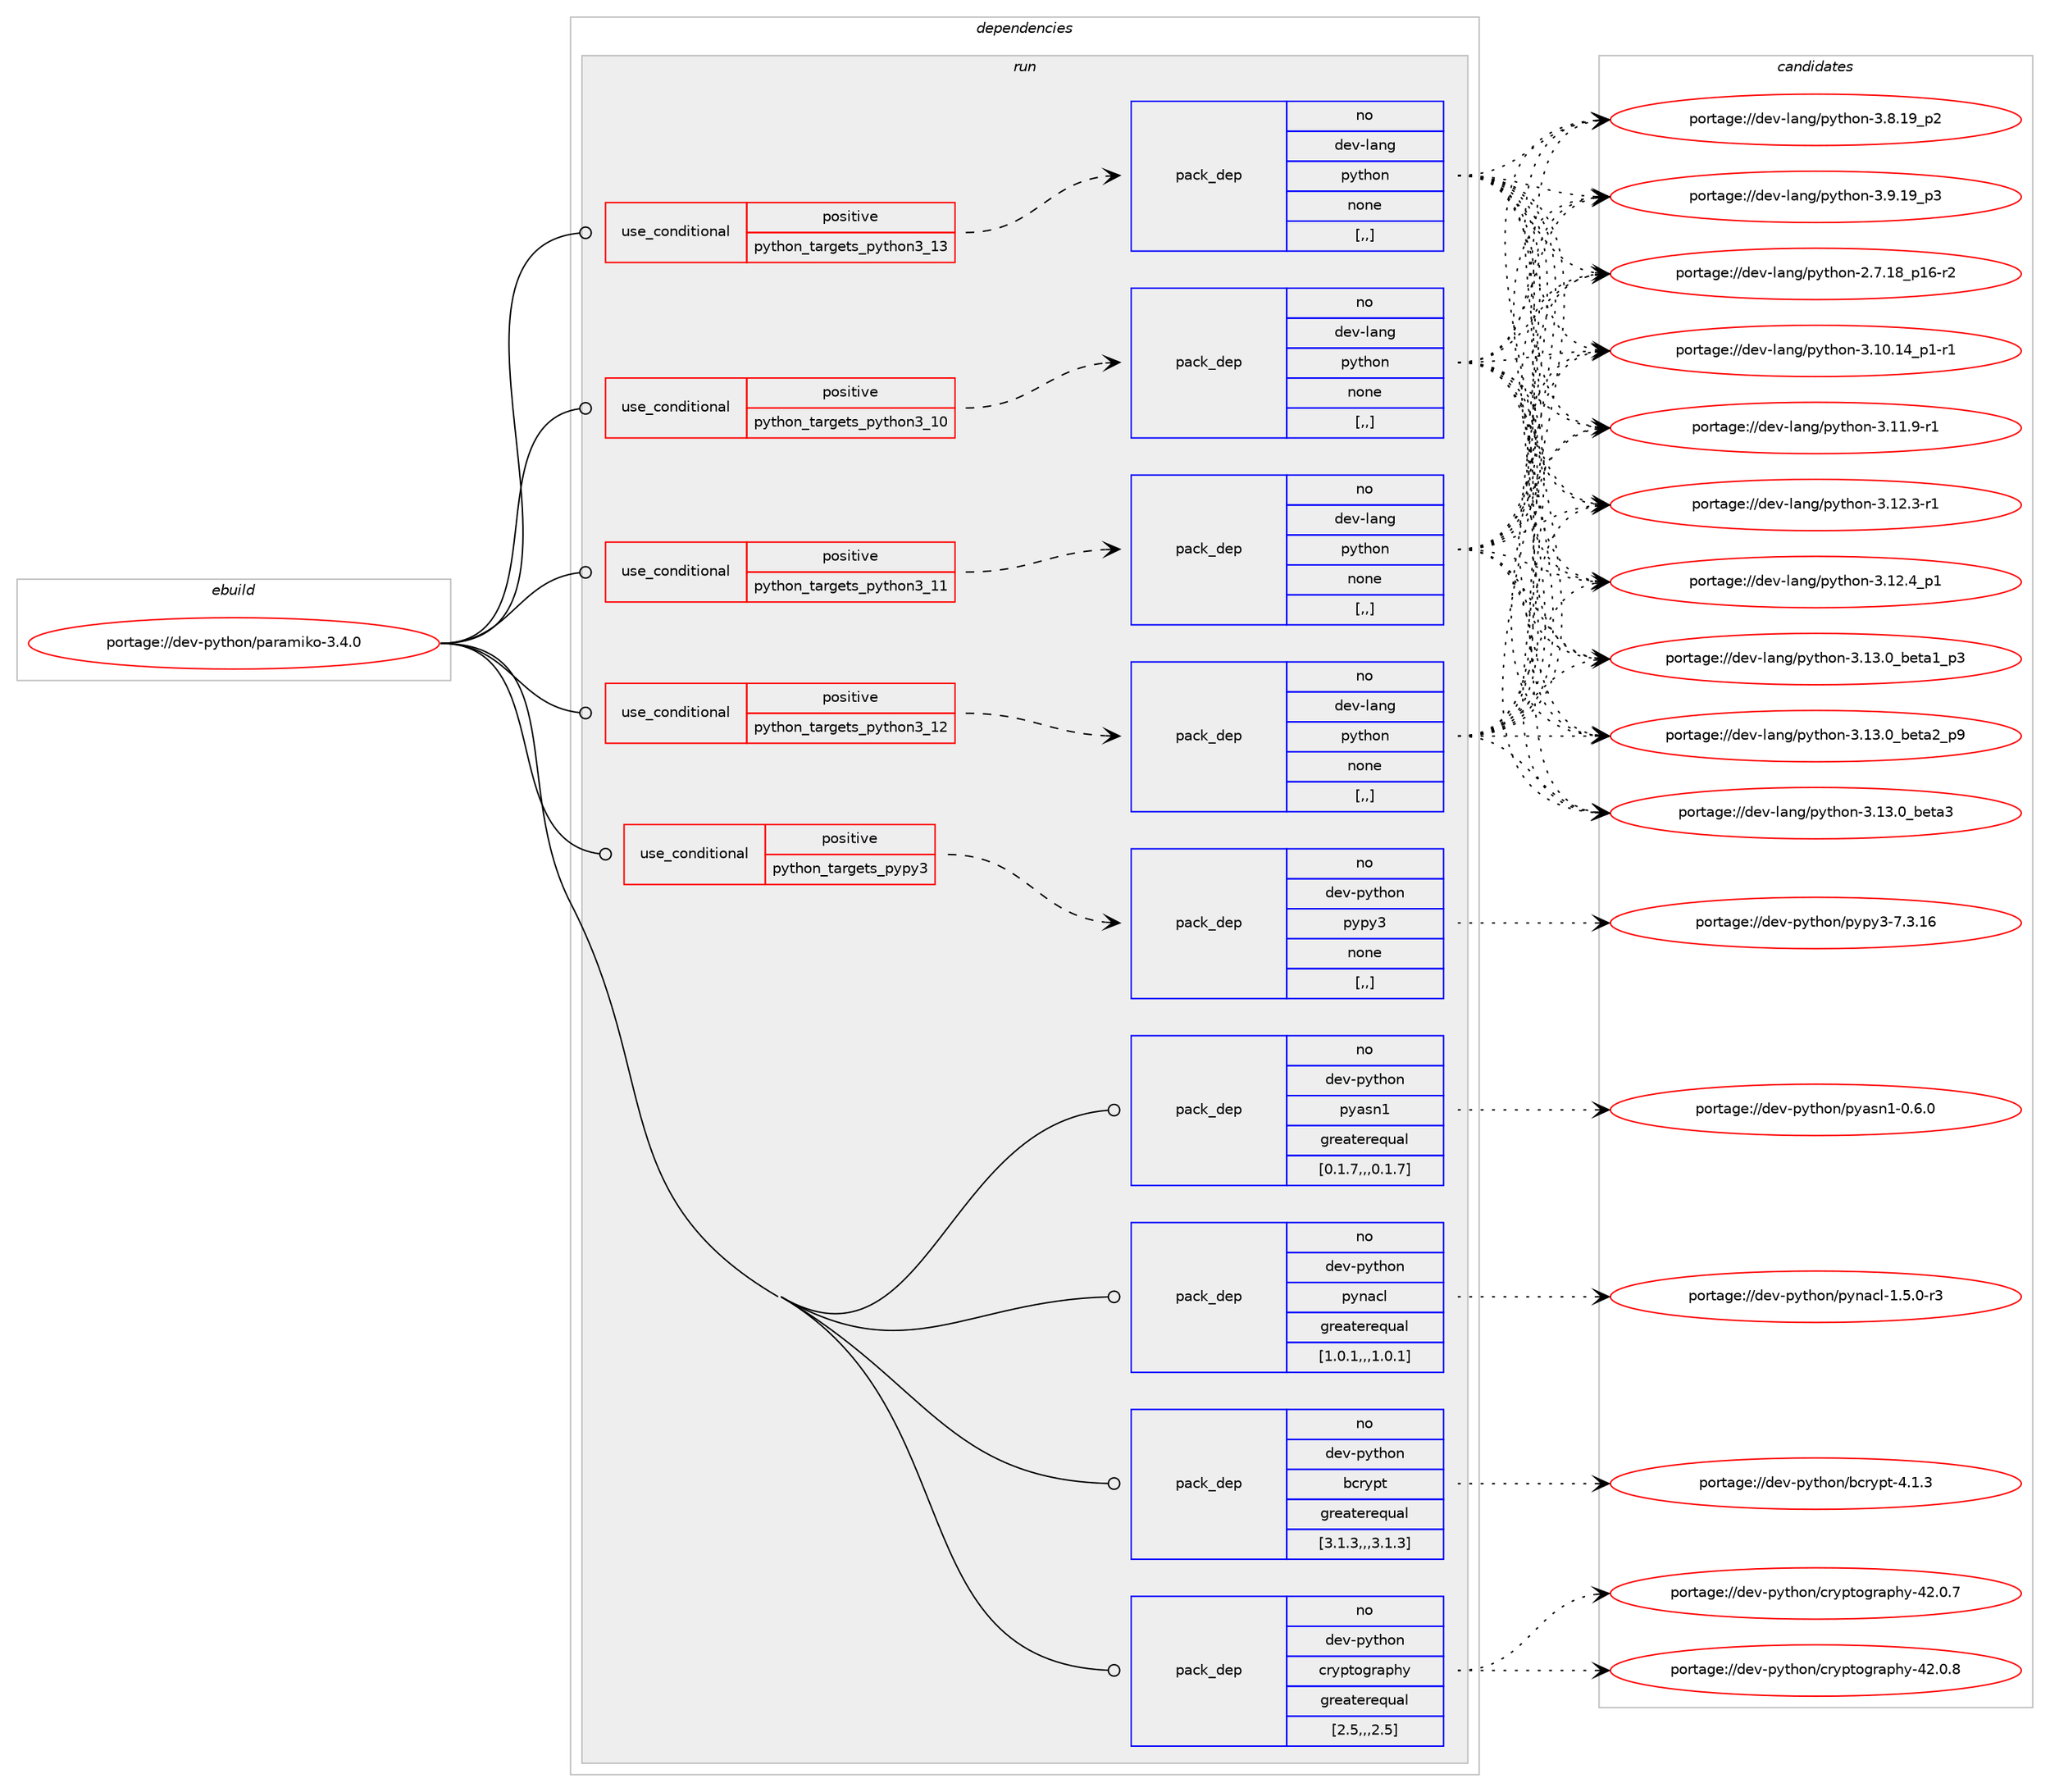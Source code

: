 digraph prolog {

# *************
# Graph options
# *************

newrank=true;
concentrate=true;
compound=true;
graph [rankdir=LR,fontname=Helvetica,fontsize=10,ranksep=1.5];#, ranksep=2.5, nodesep=0.2];
edge  [arrowhead=vee];
node  [fontname=Helvetica,fontsize=10];

# **********
# The ebuild
# **********

subgraph cluster_leftcol {
color=gray;
rank=same;
label=<<i>ebuild</i>>;
id [label="portage://dev-python/paramiko-3.4.0", color=red, width=4, href="../dev-python/paramiko-3.4.0.svg"];
}

# ****************
# The dependencies
# ****************

subgraph cluster_midcol {
color=gray;
label=<<i>dependencies</i>>;
subgraph cluster_compile {
fillcolor="#eeeeee";
style=filled;
label=<<i>compile</i>>;
}
subgraph cluster_compileandrun {
fillcolor="#eeeeee";
style=filled;
label=<<i>compile and run</i>>;
}
subgraph cluster_run {
fillcolor="#eeeeee";
style=filled;
label=<<i>run</i>>;
subgraph cond34663 {
dependency150020 [label=<<TABLE BORDER="0" CELLBORDER="1" CELLSPACING="0" CELLPADDING="4"><TR><TD ROWSPAN="3" CELLPADDING="10">use_conditional</TD></TR><TR><TD>positive</TD></TR><TR><TD>python_targets_pypy3</TD></TR></TABLE>>, shape=none, color=red];
subgraph pack114140 {
dependency150021 [label=<<TABLE BORDER="0" CELLBORDER="1" CELLSPACING="0" CELLPADDING="4" WIDTH="220"><TR><TD ROWSPAN="6" CELLPADDING="30">pack_dep</TD></TR><TR><TD WIDTH="110">no</TD></TR><TR><TD>dev-python</TD></TR><TR><TD>pypy3</TD></TR><TR><TD>none</TD></TR><TR><TD>[,,]</TD></TR></TABLE>>, shape=none, color=blue];
}
dependency150020:e -> dependency150021:w [weight=20,style="dashed",arrowhead="vee"];
}
id:e -> dependency150020:w [weight=20,style="solid",arrowhead="odot"];
subgraph cond34664 {
dependency150022 [label=<<TABLE BORDER="0" CELLBORDER="1" CELLSPACING="0" CELLPADDING="4"><TR><TD ROWSPAN="3" CELLPADDING="10">use_conditional</TD></TR><TR><TD>positive</TD></TR><TR><TD>python_targets_python3_10</TD></TR></TABLE>>, shape=none, color=red];
subgraph pack114141 {
dependency150023 [label=<<TABLE BORDER="0" CELLBORDER="1" CELLSPACING="0" CELLPADDING="4" WIDTH="220"><TR><TD ROWSPAN="6" CELLPADDING="30">pack_dep</TD></TR><TR><TD WIDTH="110">no</TD></TR><TR><TD>dev-lang</TD></TR><TR><TD>python</TD></TR><TR><TD>none</TD></TR><TR><TD>[,,]</TD></TR></TABLE>>, shape=none, color=blue];
}
dependency150022:e -> dependency150023:w [weight=20,style="dashed",arrowhead="vee"];
}
id:e -> dependency150022:w [weight=20,style="solid",arrowhead="odot"];
subgraph cond34665 {
dependency150024 [label=<<TABLE BORDER="0" CELLBORDER="1" CELLSPACING="0" CELLPADDING="4"><TR><TD ROWSPAN="3" CELLPADDING="10">use_conditional</TD></TR><TR><TD>positive</TD></TR><TR><TD>python_targets_python3_11</TD></TR></TABLE>>, shape=none, color=red];
subgraph pack114142 {
dependency150025 [label=<<TABLE BORDER="0" CELLBORDER="1" CELLSPACING="0" CELLPADDING="4" WIDTH="220"><TR><TD ROWSPAN="6" CELLPADDING="30">pack_dep</TD></TR><TR><TD WIDTH="110">no</TD></TR><TR><TD>dev-lang</TD></TR><TR><TD>python</TD></TR><TR><TD>none</TD></TR><TR><TD>[,,]</TD></TR></TABLE>>, shape=none, color=blue];
}
dependency150024:e -> dependency150025:w [weight=20,style="dashed",arrowhead="vee"];
}
id:e -> dependency150024:w [weight=20,style="solid",arrowhead="odot"];
subgraph cond34666 {
dependency150026 [label=<<TABLE BORDER="0" CELLBORDER="1" CELLSPACING="0" CELLPADDING="4"><TR><TD ROWSPAN="3" CELLPADDING="10">use_conditional</TD></TR><TR><TD>positive</TD></TR><TR><TD>python_targets_python3_12</TD></TR></TABLE>>, shape=none, color=red];
subgraph pack114143 {
dependency150027 [label=<<TABLE BORDER="0" CELLBORDER="1" CELLSPACING="0" CELLPADDING="4" WIDTH="220"><TR><TD ROWSPAN="6" CELLPADDING="30">pack_dep</TD></TR><TR><TD WIDTH="110">no</TD></TR><TR><TD>dev-lang</TD></TR><TR><TD>python</TD></TR><TR><TD>none</TD></TR><TR><TD>[,,]</TD></TR></TABLE>>, shape=none, color=blue];
}
dependency150026:e -> dependency150027:w [weight=20,style="dashed",arrowhead="vee"];
}
id:e -> dependency150026:w [weight=20,style="solid",arrowhead="odot"];
subgraph cond34667 {
dependency150028 [label=<<TABLE BORDER="0" CELLBORDER="1" CELLSPACING="0" CELLPADDING="4"><TR><TD ROWSPAN="3" CELLPADDING="10">use_conditional</TD></TR><TR><TD>positive</TD></TR><TR><TD>python_targets_python3_13</TD></TR></TABLE>>, shape=none, color=red];
subgraph pack114144 {
dependency150029 [label=<<TABLE BORDER="0" CELLBORDER="1" CELLSPACING="0" CELLPADDING="4" WIDTH="220"><TR><TD ROWSPAN="6" CELLPADDING="30">pack_dep</TD></TR><TR><TD WIDTH="110">no</TD></TR><TR><TD>dev-lang</TD></TR><TR><TD>python</TD></TR><TR><TD>none</TD></TR><TR><TD>[,,]</TD></TR></TABLE>>, shape=none, color=blue];
}
dependency150028:e -> dependency150029:w [weight=20,style="dashed",arrowhead="vee"];
}
id:e -> dependency150028:w [weight=20,style="solid",arrowhead="odot"];
subgraph pack114145 {
dependency150030 [label=<<TABLE BORDER="0" CELLBORDER="1" CELLSPACING="0" CELLPADDING="4" WIDTH="220"><TR><TD ROWSPAN="6" CELLPADDING="30">pack_dep</TD></TR><TR><TD WIDTH="110">no</TD></TR><TR><TD>dev-python</TD></TR><TR><TD>bcrypt</TD></TR><TR><TD>greaterequal</TD></TR><TR><TD>[3.1.3,,,3.1.3]</TD></TR></TABLE>>, shape=none, color=blue];
}
id:e -> dependency150030:w [weight=20,style="solid",arrowhead="odot"];
subgraph pack114146 {
dependency150031 [label=<<TABLE BORDER="0" CELLBORDER="1" CELLSPACING="0" CELLPADDING="4" WIDTH="220"><TR><TD ROWSPAN="6" CELLPADDING="30">pack_dep</TD></TR><TR><TD WIDTH="110">no</TD></TR><TR><TD>dev-python</TD></TR><TR><TD>cryptography</TD></TR><TR><TD>greaterequal</TD></TR><TR><TD>[2.5,,,2.5]</TD></TR></TABLE>>, shape=none, color=blue];
}
id:e -> dependency150031:w [weight=20,style="solid",arrowhead="odot"];
subgraph pack114147 {
dependency150032 [label=<<TABLE BORDER="0" CELLBORDER="1" CELLSPACING="0" CELLPADDING="4" WIDTH="220"><TR><TD ROWSPAN="6" CELLPADDING="30">pack_dep</TD></TR><TR><TD WIDTH="110">no</TD></TR><TR><TD>dev-python</TD></TR><TR><TD>pyasn1</TD></TR><TR><TD>greaterequal</TD></TR><TR><TD>[0.1.7,,,0.1.7]</TD></TR></TABLE>>, shape=none, color=blue];
}
id:e -> dependency150032:w [weight=20,style="solid",arrowhead="odot"];
subgraph pack114148 {
dependency150033 [label=<<TABLE BORDER="0" CELLBORDER="1" CELLSPACING="0" CELLPADDING="4" WIDTH="220"><TR><TD ROWSPAN="6" CELLPADDING="30">pack_dep</TD></TR><TR><TD WIDTH="110">no</TD></TR><TR><TD>dev-python</TD></TR><TR><TD>pynacl</TD></TR><TR><TD>greaterequal</TD></TR><TR><TD>[1.0.1,,,1.0.1]</TD></TR></TABLE>>, shape=none, color=blue];
}
id:e -> dependency150033:w [weight=20,style="solid",arrowhead="odot"];
}
}

# **************
# The candidates
# **************

subgraph cluster_choices {
rank=same;
color=gray;
label=<<i>candidates</i>>;

subgraph choice114140 {
color=black;
nodesep=1;
choice10010111845112121116104111110471121211121215145554651464954 [label="portage://dev-python/pypy3-7.3.16", color=red, width=4,href="../dev-python/pypy3-7.3.16.svg"];
dependency150021:e -> choice10010111845112121116104111110471121211121215145554651464954:w [style=dotted,weight="100"];
}
subgraph choice114141 {
color=black;
nodesep=1;
choice100101118451089711010347112121116104111110455046554649569511249544511450 [label="portage://dev-lang/python-2.7.18_p16-r2", color=red, width=4,href="../dev-lang/python-2.7.18_p16-r2.svg"];
choice100101118451089711010347112121116104111110455146494846495295112494511449 [label="portage://dev-lang/python-3.10.14_p1-r1", color=red, width=4,href="../dev-lang/python-3.10.14_p1-r1.svg"];
choice100101118451089711010347112121116104111110455146494946574511449 [label="portage://dev-lang/python-3.11.9-r1", color=red, width=4,href="../dev-lang/python-3.11.9-r1.svg"];
choice100101118451089711010347112121116104111110455146495046514511449 [label="portage://dev-lang/python-3.12.3-r1", color=red, width=4,href="../dev-lang/python-3.12.3-r1.svg"];
choice100101118451089711010347112121116104111110455146495046529511249 [label="portage://dev-lang/python-3.12.4_p1", color=red, width=4,href="../dev-lang/python-3.12.4_p1.svg"];
choice10010111845108971101034711212111610411111045514649514648959810111697499511251 [label="portage://dev-lang/python-3.13.0_beta1_p3", color=red, width=4,href="../dev-lang/python-3.13.0_beta1_p3.svg"];
choice10010111845108971101034711212111610411111045514649514648959810111697509511257 [label="portage://dev-lang/python-3.13.0_beta2_p9", color=red, width=4,href="../dev-lang/python-3.13.0_beta2_p9.svg"];
choice1001011184510897110103471121211161041111104551464951464895981011169751 [label="portage://dev-lang/python-3.13.0_beta3", color=red, width=4,href="../dev-lang/python-3.13.0_beta3.svg"];
choice100101118451089711010347112121116104111110455146564649579511250 [label="portage://dev-lang/python-3.8.19_p2", color=red, width=4,href="../dev-lang/python-3.8.19_p2.svg"];
choice100101118451089711010347112121116104111110455146574649579511251 [label="portage://dev-lang/python-3.9.19_p3", color=red, width=4,href="../dev-lang/python-3.9.19_p3.svg"];
dependency150023:e -> choice100101118451089711010347112121116104111110455046554649569511249544511450:w [style=dotted,weight="100"];
dependency150023:e -> choice100101118451089711010347112121116104111110455146494846495295112494511449:w [style=dotted,weight="100"];
dependency150023:e -> choice100101118451089711010347112121116104111110455146494946574511449:w [style=dotted,weight="100"];
dependency150023:e -> choice100101118451089711010347112121116104111110455146495046514511449:w [style=dotted,weight="100"];
dependency150023:e -> choice100101118451089711010347112121116104111110455146495046529511249:w [style=dotted,weight="100"];
dependency150023:e -> choice10010111845108971101034711212111610411111045514649514648959810111697499511251:w [style=dotted,weight="100"];
dependency150023:e -> choice10010111845108971101034711212111610411111045514649514648959810111697509511257:w [style=dotted,weight="100"];
dependency150023:e -> choice1001011184510897110103471121211161041111104551464951464895981011169751:w [style=dotted,weight="100"];
dependency150023:e -> choice100101118451089711010347112121116104111110455146564649579511250:w [style=dotted,weight="100"];
dependency150023:e -> choice100101118451089711010347112121116104111110455146574649579511251:w [style=dotted,weight="100"];
}
subgraph choice114142 {
color=black;
nodesep=1;
choice100101118451089711010347112121116104111110455046554649569511249544511450 [label="portage://dev-lang/python-2.7.18_p16-r2", color=red, width=4,href="../dev-lang/python-2.7.18_p16-r2.svg"];
choice100101118451089711010347112121116104111110455146494846495295112494511449 [label="portage://dev-lang/python-3.10.14_p1-r1", color=red, width=4,href="../dev-lang/python-3.10.14_p1-r1.svg"];
choice100101118451089711010347112121116104111110455146494946574511449 [label="portage://dev-lang/python-3.11.9-r1", color=red, width=4,href="../dev-lang/python-3.11.9-r1.svg"];
choice100101118451089711010347112121116104111110455146495046514511449 [label="portage://dev-lang/python-3.12.3-r1", color=red, width=4,href="../dev-lang/python-3.12.3-r1.svg"];
choice100101118451089711010347112121116104111110455146495046529511249 [label="portage://dev-lang/python-3.12.4_p1", color=red, width=4,href="../dev-lang/python-3.12.4_p1.svg"];
choice10010111845108971101034711212111610411111045514649514648959810111697499511251 [label="portage://dev-lang/python-3.13.0_beta1_p3", color=red, width=4,href="../dev-lang/python-3.13.0_beta1_p3.svg"];
choice10010111845108971101034711212111610411111045514649514648959810111697509511257 [label="portage://dev-lang/python-3.13.0_beta2_p9", color=red, width=4,href="../dev-lang/python-3.13.0_beta2_p9.svg"];
choice1001011184510897110103471121211161041111104551464951464895981011169751 [label="portage://dev-lang/python-3.13.0_beta3", color=red, width=4,href="../dev-lang/python-3.13.0_beta3.svg"];
choice100101118451089711010347112121116104111110455146564649579511250 [label="portage://dev-lang/python-3.8.19_p2", color=red, width=4,href="../dev-lang/python-3.8.19_p2.svg"];
choice100101118451089711010347112121116104111110455146574649579511251 [label="portage://dev-lang/python-3.9.19_p3", color=red, width=4,href="../dev-lang/python-3.9.19_p3.svg"];
dependency150025:e -> choice100101118451089711010347112121116104111110455046554649569511249544511450:w [style=dotted,weight="100"];
dependency150025:e -> choice100101118451089711010347112121116104111110455146494846495295112494511449:w [style=dotted,weight="100"];
dependency150025:e -> choice100101118451089711010347112121116104111110455146494946574511449:w [style=dotted,weight="100"];
dependency150025:e -> choice100101118451089711010347112121116104111110455146495046514511449:w [style=dotted,weight="100"];
dependency150025:e -> choice100101118451089711010347112121116104111110455146495046529511249:w [style=dotted,weight="100"];
dependency150025:e -> choice10010111845108971101034711212111610411111045514649514648959810111697499511251:w [style=dotted,weight="100"];
dependency150025:e -> choice10010111845108971101034711212111610411111045514649514648959810111697509511257:w [style=dotted,weight="100"];
dependency150025:e -> choice1001011184510897110103471121211161041111104551464951464895981011169751:w [style=dotted,weight="100"];
dependency150025:e -> choice100101118451089711010347112121116104111110455146564649579511250:w [style=dotted,weight="100"];
dependency150025:e -> choice100101118451089711010347112121116104111110455146574649579511251:w [style=dotted,weight="100"];
}
subgraph choice114143 {
color=black;
nodesep=1;
choice100101118451089711010347112121116104111110455046554649569511249544511450 [label="portage://dev-lang/python-2.7.18_p16-r2", color=red, width=4,href="../dev-lang/python-2.7.18_p16-r2.svg"];
choice100101118451089711010347112121116104111110455146494846495295112494511449 [label="portage://dev-lang/python-3.10.14_p1-r1", color=red, width=4,href="../dev-lang/python-3.10.14_p1-r1.svg"];
choice100101118451089711010347112121116104111110455146494946574511449 [label="portage://dev-lang/python-3.11.9-r1", color=red, width=4,href="../dev-lang/python-3.11.9-r1.svg"];
choice100101118451089711010347112121116104111110455146495046514511449 [label="portage://dev-lang/python-3.12.3-r1", color=red, width=4,href="../dev-lang/python-3.12.3-r1.svg"];
choice100101118451089711010347112121116104111110455146495046529511249 [label="portage://dev-lang/python-3.12.4_p1", color=red, width=4,href="../dev-lang/python-3.12.4_p1.svg"];
choice10010111845108971101034711212111610411111045514649514648959810111697499511251 [label="portage://dev-lang/python-3.13.0_beta1_p3", color=red, width=4,href="../dev-lang/python-3.13.0_beta1_p3.svg"];
choice10010111845108971101034711212111610411111045514649514648959810111697509511257 [label="portage://dev-lang/python-3.13.0_beta2_p9", color=red, width=4,href="../dev-lang/python-3.13.0_beta2_p9.svg"];
choice1001011184510897110103471121211161041111104551464951464895981011169751 [label="portage://dev-lang/python-3.13.0_beta3", color=red, width=4,href="../dev-lang/python-3.13.0_beta3.svg"];
choice100101118451089711010347112121116104111110455146564649579511250 [label="portage://dev-lang/python-3.8.19_p2", color=red, width=4,href="../dev-lang/python-3.8.19_p2.svg"];
choice100101118451089711010347112121116104111110455146574649579511251 [label="portage://dev-lang/python-3.9.19_p3", color=red, width=4,href="../dev-lang/python-3.9.19_p3.svg"];
dependency150027:e -> choice100101118451089711010347112121116104111110455046554649569511249544511450:w [style=dotted,weight="100"];
dependency150027:e -> choice100101118451089711010347112121116104111110455146494846495295112494511449:w [style=dotted,weight="100"];
dependency150027:e -> choice100101118451089711010347112121116104111110455146494946574511449:w [style=dotted,weight="100"];
dependency150027:e -> choice100101118451089711010347112121116104111110455146495046514511449:w [style=dotted,weight="100"];
dependency150027:e -> choice100101118451089711010347112121116104111110455146495046529511249:w [style=dotted,weight="100"];
dependency150027:e -> choice10010111845108971101034711212111610411111045514649514648959810111697499511251:w [style=dotted,weight="100"];
dependency150027:e -> choice10010111845108971101034711212111610411111045514649514648959810111697509511257:w [style=dotted,weight="100"];
dependency150027:e -> choice1001011184510897110103471121211161041111104551464951464895981011169751:w [style=dotted,weight="100"];
dependency150027:e -> choice100101118451089711010347112121116104111110455146564649579511250:w [style=dotted,weight="100"];
dependency150027:e -> choice100101118451089711010347112121116104111110455146574649579511251:w [style=dotted,weight="100"];
}
subgraph choice114144 {
color=black;
nodesep=1;
choice100101118451089711010347112121116104111110455046554649569511249544511450 [label="portage://dev-lang/python-2.7.18_p16-r2", color=red, width=4,href="../dev-lang/python-2.7.18_p16-r2.svg"];
choice100101118451089711010347112121116104111110455146494846495295112494511449 [label="portage://dev-lang/python-3.10.14_p1-r1", color=red, width=4,href="../dev-lang/python-3.10.14_p1-r1.svg"];
choice100101118451089711010347112121116104111110455146494946574511449 [label="portage://dev-lang/python-3.11.9-r1", color=red, width=4,href="../dev-lang/python-3.11.9-r1.svg"];
choice100101118451089711010347112121116104111110455146495046514511449 [label="portage://dev-lang/python-3.12.3-r1", color=red, width=4,href="../dev-lang/python-3.12.3-r1.svg"];
choice100101118451089711010347112121116104111110455146495046529511249 [label="portage://dev-lang/python-3.12.4_p1", color=red, width=4,href="../dev-lang/python-3.12.4_p1.svg"];
choice10010111845108971101034711212111610411111045514649514648959810111697499511251 [label="portage://dev-lang/python-3.13.0_beta1_p3", color=red, width=4,href="../dev-lang/python-3.13.0_beta1_p3.svg"];
choice10010111845108971101034711212111610411111045514649514648959810111697509511257 [label="portage://dev-lang/python-3.13.0_beta2_p9", color=red, width=4,href="../dev-lang/python-3.13.0_beta2_p9.svg"];
choice1001011184510897110103471121211161041111104551464951464895981011169751 [label="portage://dev-lang/python-3.13.0_beta3", color=red, width=4,href="../dev-lang/python-3.13.0_beta3.svg"];
choice100101118451089711010347112121116104111110455146564649579511250 [label="portage://dev-lang/python-3.8.19_p2", color=red, width=4,href="../dev-lang/python-3.8.19_p2.svg"];
choice100101118451089711010347112121116104111110455146574649579511251 [label="portage://dev-lang/python-3.9.19_p3", color=red, width=4,href="../dev-lang/python-3.9.19_p3.svg"];
dependency150029:e -> choice100101118451089711010347112121116104111110455046554649569511249544511450:w [style=dotted,weight="100"];
dependency150029:e -> choice100101118451089711010347112121116104111110455146494846495295112494511449:w [style=dotted,weight="100"];
dependency150029:e -> choice100101118451089711010347112121116104111110455146494946574511449:w [style=dotted,weight="100"];
dependency150029:e -> choice100101118451089711010347112121116104111110455146495046514511449:w [style=dotted,weight="100"];
dependency150029:e -> choice100101118451089711010347112121116104111110455146495046529511249:w [style=dotted,weight="100"];
dependency150029:e -> choice10010111845108971101034711212111610411111045514649514648959810111697499511251:w [style=dotted,weight="100"];
dependency150029:e -> choice10010111845108971101034711212111610411111045514649514648959810111697509511257:w [style=dotted,weight="100"];
dependency150029:e -> choice1001011184510897110103471121211161041111104551464951464895981011169751:w [style=dotted,weight="100"];
dependency150029:e -> choice100101118451089711010347112121116104111110455146564649579511250:w [style=dotted,weight="100"];
dependency150029:e -> choice100101118451089711010347112121116104111110455146574649579511251:w [style=dotted,weight="100"];
}
subgraph choice114145 {
color=black;
nodesep=1;
choice10010111845112121116104111110479899114121112116455246494651 [label="portage://dev-python/bcrypt-4.1.3", color=red, width=4,href="../dev-python/bcrypt-4.1.3.svg"];
dependency150030:e -> choice10010111845112121116104111110479899114121112116455246494651:w [style=dotted,weight="100"];
}
subgraph choice114146 {
color=black;
nodesep=1;
choice1001011184511212111610411111047991141211121161111031149711210412145525046484655 [label="portage://dev-python/cryptography-42.0.7", color=red, width=4,href="../dev-python/cryptography-42.0.7.svg"];
choice1001011184511212111610411111047991141211121161111031149711210412145525046484656 [label="portage://dev-python/cryptography-42.0.8", color=red, width=4,href="../dev-python/cryptography-42.0.8.svg"];
dependency150031:e -> choice1001011184511212111610411111047991141211121161111031149711210412145525046484655:w [style=dotted,weight="100"];
dependency150031:e -> choice1001011184511212111610411111047991141211121161111031149711210412145525046484656:w [style=dotted,weight="100"];
}
subgraph choice114147 {
color=black;
nodesep=1;
choice10010111845112121116104111110471121219711511049454846544648 [label="portage://dev-python/pyasn1-0.6.0", color=red, width=4,href="../dev-python/pyasn1-0.6.0.svg"];
dependency150032:e -> choice10010111845112121116104111110471121219711511049454846544648:w [style=dotted,weight="100"];
}
subgraph choice114148 {
color=black;
nodesep=1;
choice100101118451121211161041111104711212111097991084549465346484511451 [label="portage://dev-python/pynacl-1.5.0-r3", color=red, width=4,href="../dev-python/pynacl-1.5.0-r3.svg"];
dependency150033:e -> choice100101118451121211161041111104711212111097991084549465346484511451:w [style=dotted,weight="100"];
}
}

}
